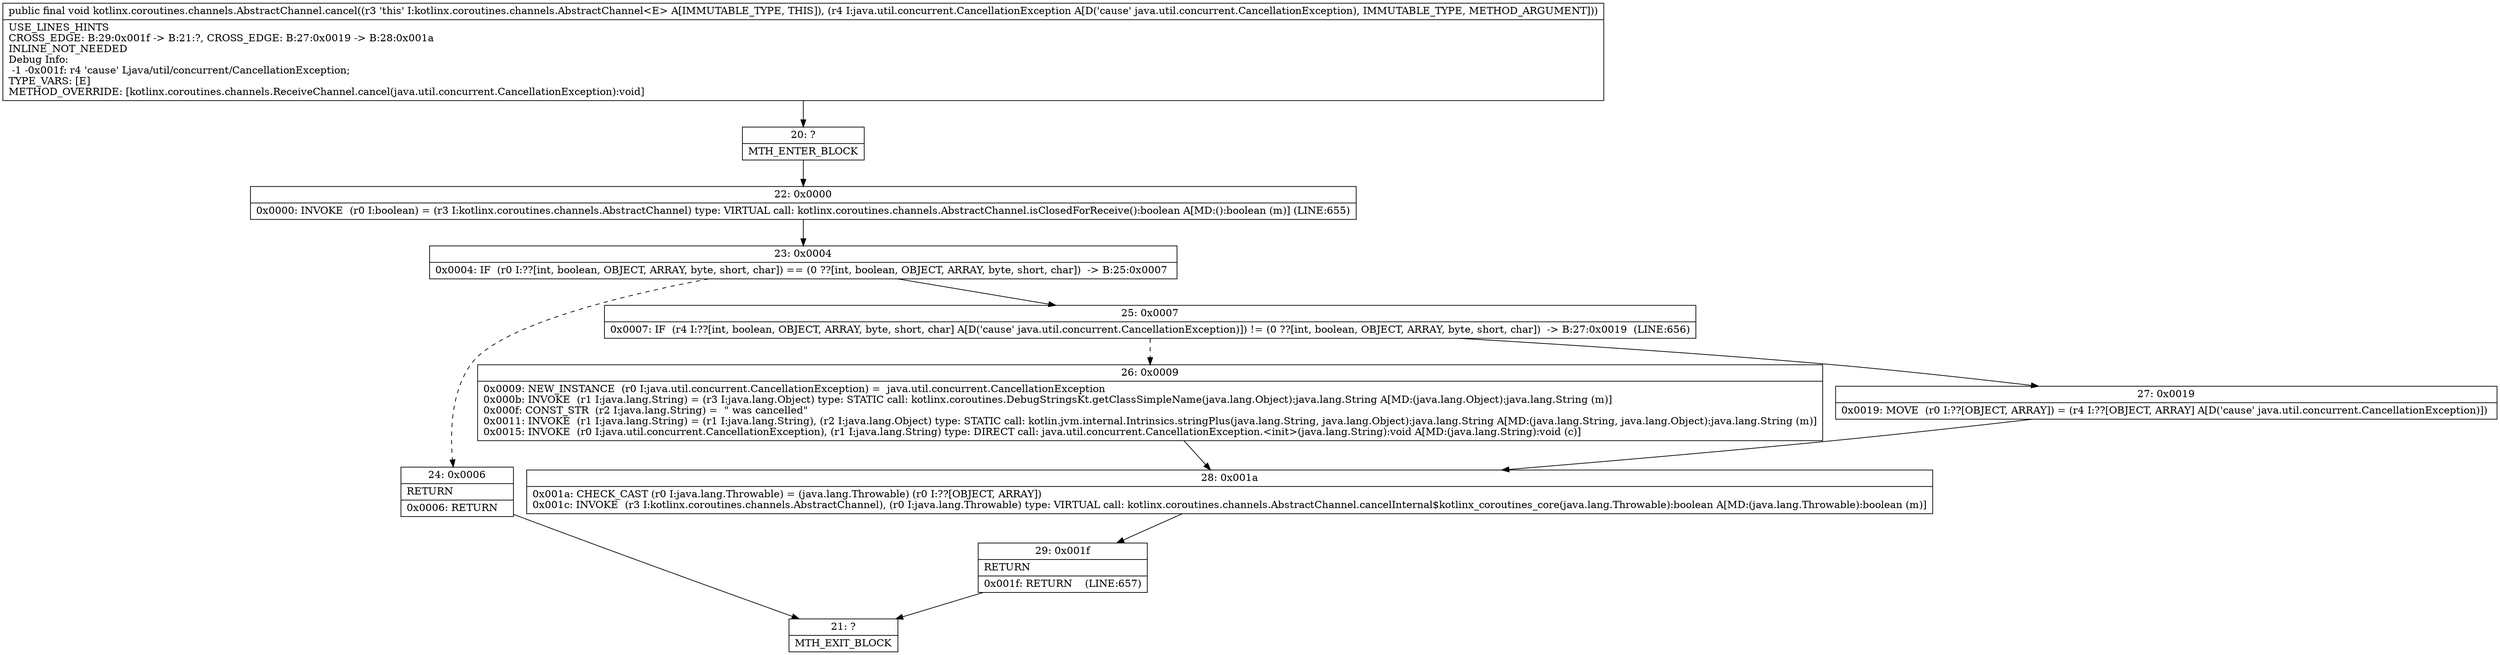 digraph "CFG forkotlinx.coroutines.channels.AbstractChannel.cancel(Ljava\/util\/concurrent\/CancellationException;)V" {
Node_20 [shape=record,label="{20\:\ ?|MTH_ENTER_BLOCK\l}"];
Node_22 [shape=record,label="{22\:\ 0x0000|0x0000: INVOKE  (r0 I:boolean) = (r3 I:kotlinx.coroutines.channels.AbstractChannel) type: VIRTUAL call: kotlinx.coroutines.channels.AbstractChannel.isClosedForReceive():boolean A[MD:():boolean (m)] (LINE:655)\l}"];
Node_23 [shape=record,label="{23\:\ 0x0004|0x0004: IF  (r0 I:??[int, boolean, OBJECT, ARRAY, byte, short, char]) == (0 ??[int, boolean, OBJECT, ARRAY, byte, short, char])  \-\> B:25:0x0007 \l}"];
Node_24 [shape=record,label="{24\:\ 0x0006|RETURN\l|0x0006: RETURN   \l}"];
Node_21 [shape=record,label="{21\:\ ?|MTH_EXIT_BLOCK\l}"];
Node_25 [shape=record,label="{25\:\ 0x0007|0x0007: IF  (r4 I:??[int, boolean, OBJECT, ARRAY, byte, short, char] A[D('cause' java.util.concurrent.CancellationException)]) != (0 ??[int, boolean, OBJECT, ARRAY, byte, short, char])  \-\> B:27:0x0019  (LINE:656)\l}"];
Node_26 [shape=record,label="{26\:\ 0x0009|0x0009: NEW_INSTANCE  (r0 I:java.util.concurrent.CancellationException) =  java.util.concurrent.CancellationException \l0x000b: INVOKE  (r1 I:java.lang.String) = (r3 I:java.lang.Object) type: STATIC call: kotlinx.coroutines.DebugStringsKt.getClassSimpleName(java.lang.Object):java.lang.String A[MD:(java.lang.Object):java.lang.String (m)]\l0x000f: CONST_STR  (r2 I:java.lang.String) =  \" was cancelled\" \l0x0011: INVOKE  (r1 I:java.lang.String) = (r1 I:java.lang.String), (r2 I:java.lang.Object) type: STATIC call: kotlin.jvm.internal.Intrinsics.stringPlus(java.lang.String, java.lang.Object):java.lang.String A[MD:(java.lang.String, java.lang.Object):java.lang.String (m)]\l0x0015: INVOKE  (r0 I:java.util.concurrent.CancellationException), (r1 I:java.lang.String) type: DIRECT call: java.util.concurrent.CancellationException.\<init\>(java.lang.String):void A[MD:(java.lang.String):void (c)]\l}"];
Node_28 [shape=record,label="{28\:\ 0x001a|0x001a: CHECK_CAST (r0 I:java.lang.Throwable) = (java.lang.Throwable) (r0 I:??[OBJECT, ARRAY]) \l0x001c: INVOKE  (r3 I:kotlinx.coroutines.channels.AbstractChannel), (r0 I:java.lang.Throwable) type: VIRTUAL call: kotlinx.coroutines.channels.AbstractChannel.cancelInternal$kotlinx_coroutines_core(java.lang.Throwable):boolean A[MD:(java.lang.Throwable):boolean (m)]\l}"];
Node_29 [shape=record,label="{29\:\ 0x001f|RETURN\l|0x001f: RETURN    (LINE:657)\l}"];
Node_27 [shape=record,label="{27\:\ 0x0019|0x0019: MOVE  (r0 I:??[OBJECT, ARRAY]) = (r4 I:??[OBJECT, ARRAY] A[D('cause' java.util.concurrent.CancellationException)]) \l}"];
MethodNode[shape=record,label="{public final void kotlinx.coroutines.channels.AbstractChannel.cancel((r3 'this' I:kotlinx.coroutines.channels.AbstractChannel\<E\> A[IMMUTABLE_TYPE, THIS]), (r4 I:java.util.concurrent.CancellationException A[D('cause' java.util.concurrent.CancellationException), IMMUTABLE_TYPE, METHOD_ARGUMENT]))  | USE_LINES_HINTS\lCROSS_EDGE: B:29:0x001f \-\> B:21:?, CROSS_EDGE: B:27:0x0019 \-\> B:28:0x001a\lINLINE_NOT_NEEDED\lDebug Info:\l  \-1 \-0x001f: r4 'cause' Ljava\/util\/concurrent\/CancellationException;\lTYPE_VARS: [E]\lMETHOD_OVERRIDE: [kotlinx.coroutines.channels.ReceiveChannel.cancel(java.util.concurrent.CancellationException):void]\l}"];
MethodNode -> Node_20;Node_20 -> Node_22;
Node_22 -> Node_23;
Node_23 -> Node_24[style=dashed];
Node_23 -> Node_25;
Node_24 -> Node_21;
Node_25 -> Node_26[style=dashed];
Node_25 -> Node_27;
Node_26 -> Node_28;
Node_28 -> Node_29;
Node_29 -> Node_21;
Node_27 -> Node_28;
}

